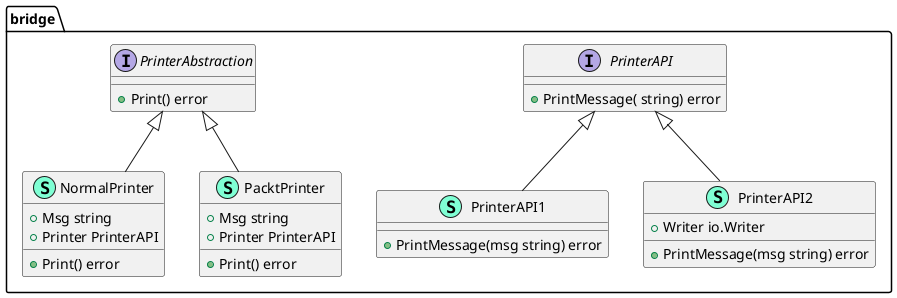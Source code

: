 @startuml
namespace bridge {
    class NormalPrinter << (S,Aquamarine) >> {
        + Msg string
        + Printer PrinterAPI

        + Print() error

    }
    class PacktPrinter << (S,Aquamarine) >> {
        + Msg string
        + Printer PrinterAPI

        + Print() error

    }
    interface PrinterAPI  {
        + PrintMessage( string) error

    }
    class PrinterAPI1 << (S,Aquamarine) >> {
        + PrintMessage(msg string) error

    }
    class PrinterAPI2 << (S,Aquamarine) >> {
        + Writer io.Writer

        + PrintMessage(msg string) error

    }
    interface PrinterAbstraction  {
        + Print() error

    }
}

"bridge.PrinterAbstraction" <|-- "bridge.NormalPrinter"
"bridge.PrinterAbstraction" <|-- "bridge.PacktPrinter"
"bridge.PrinterAPI" <|-- "bridge.PrinterAPI1"
"bridge.PrinterAPI" <|-- "bridge.PrinterAPI2"

@enduml
